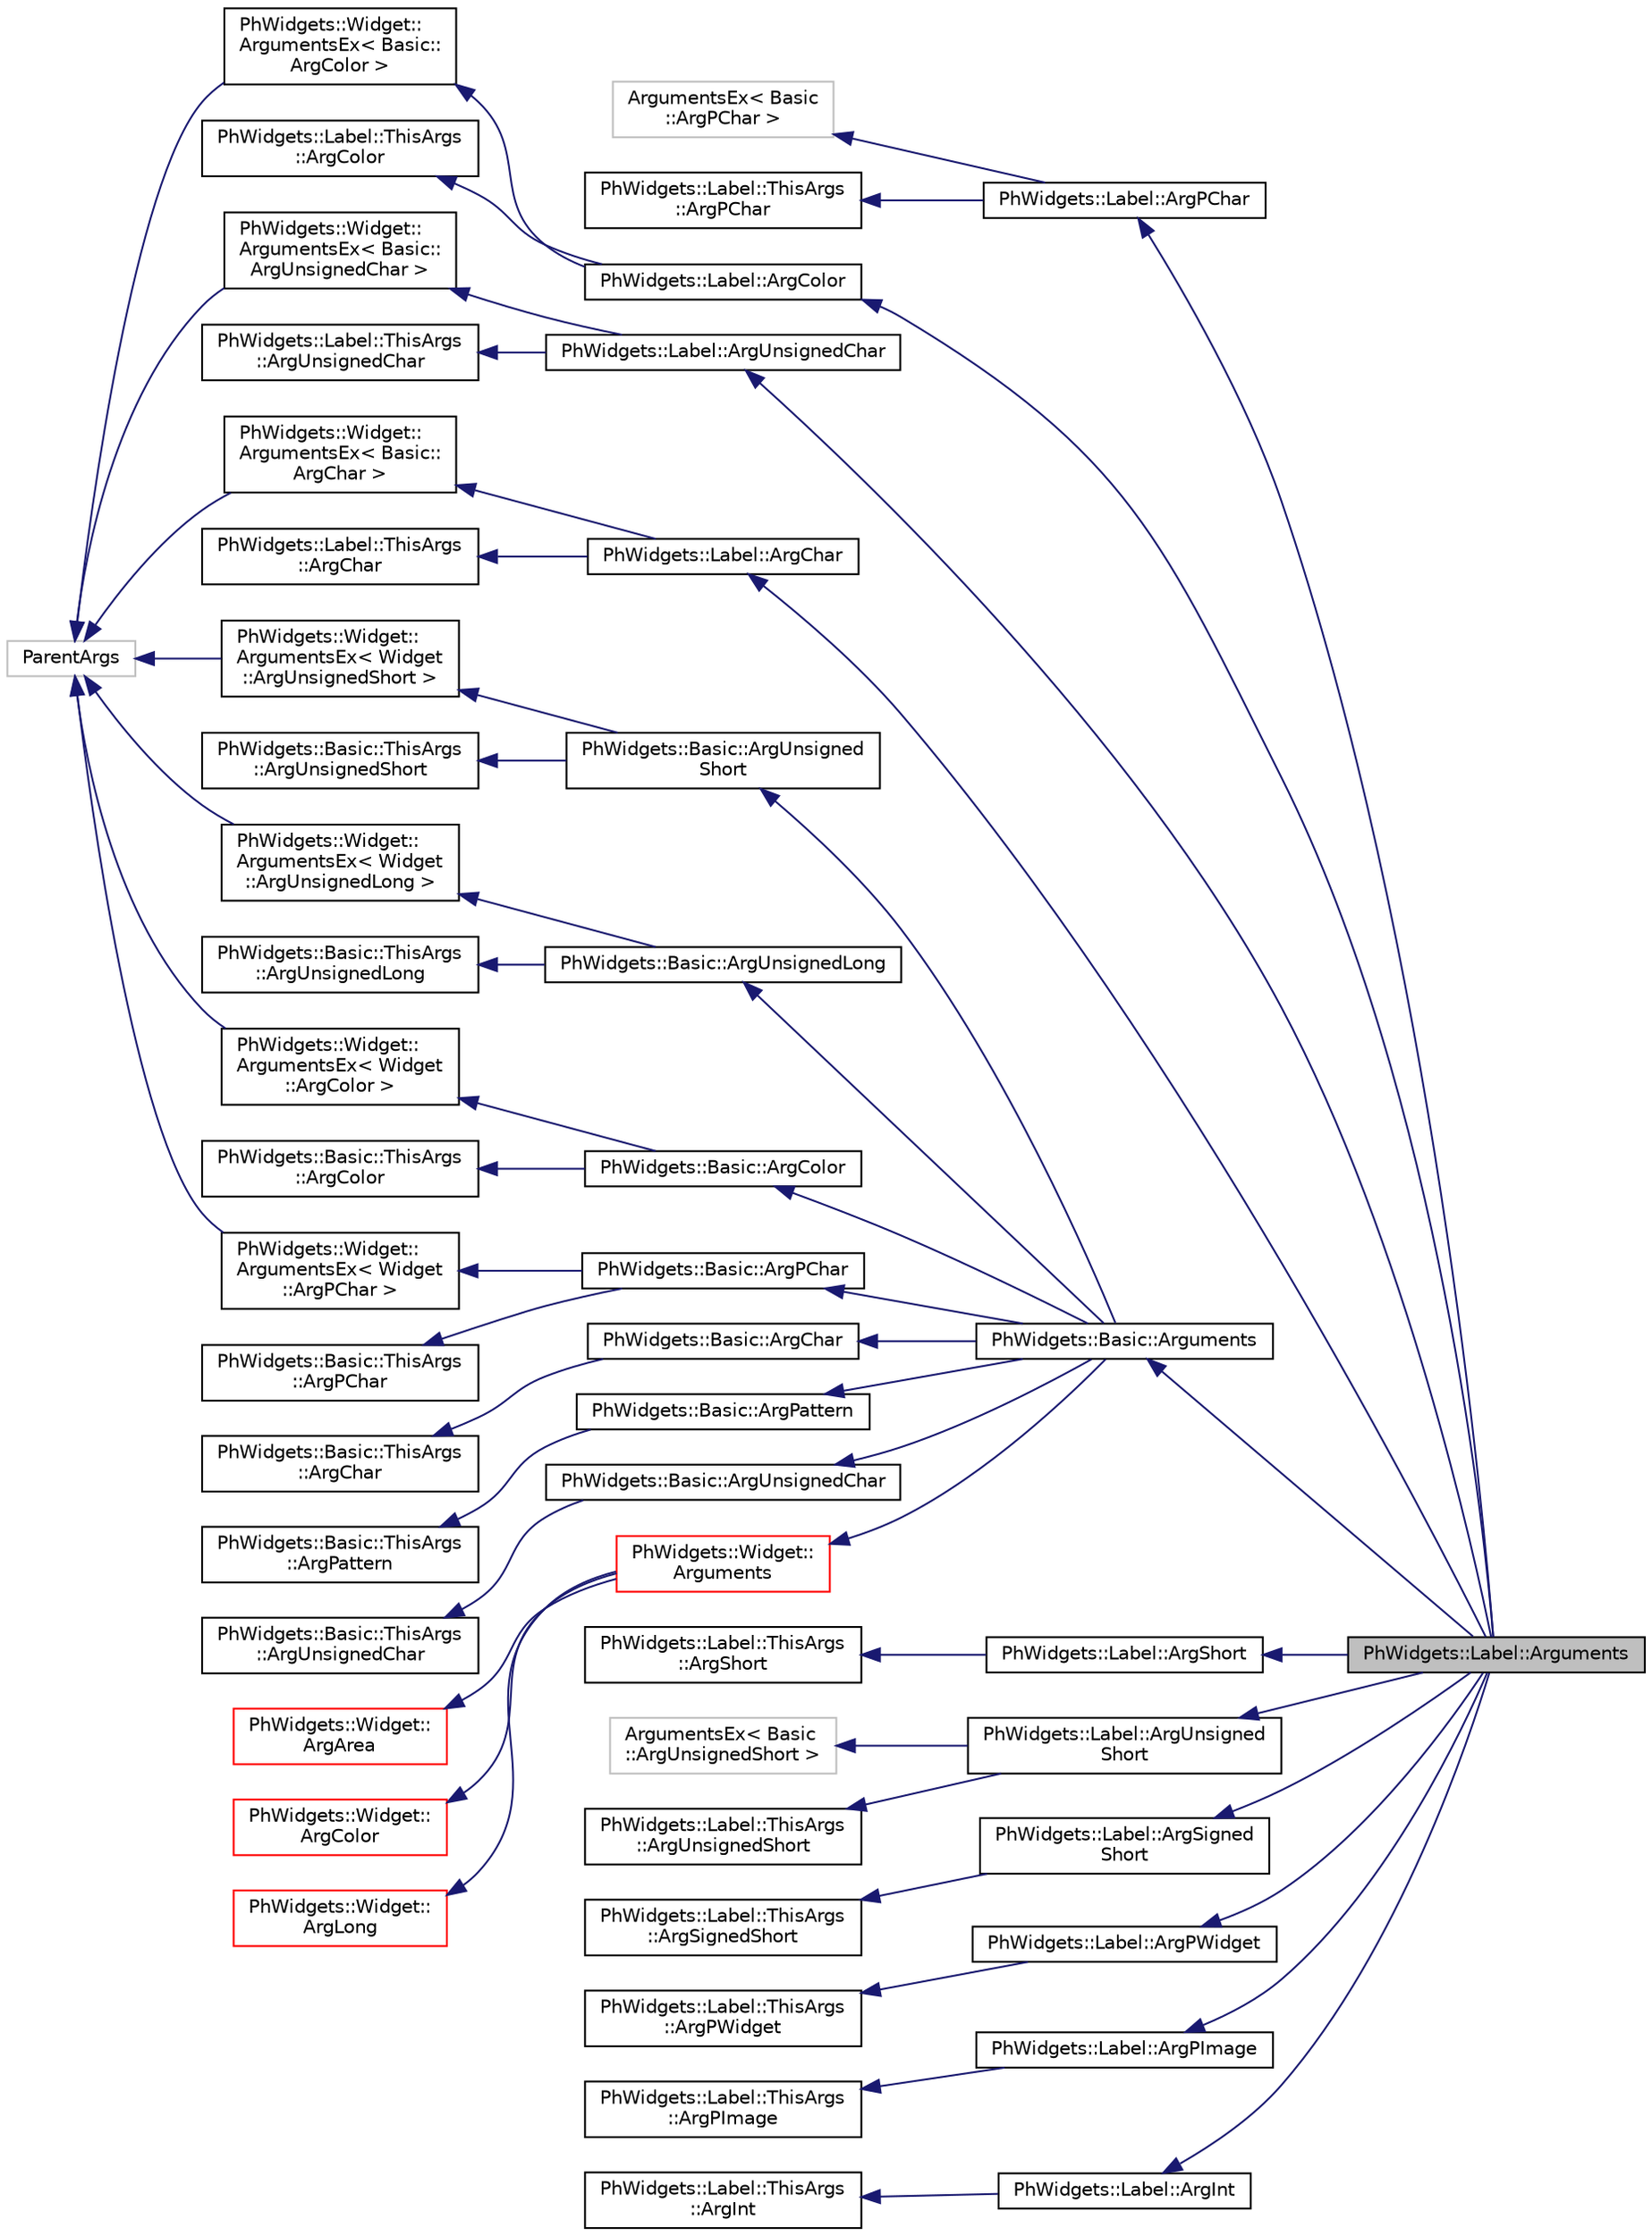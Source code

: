 digraph "PhWidgets::Label::Arguments"
{
  edge [fontname="Helvetica",fontsize="10",labelfontname="Helvetica",labelfontsize="10"];
  node [fontname="Helvetica",fontsize="10",shape=record];
  rankdir="LR";
  Node79 [label="PhWidgets::Label::Arguments",height=0.2,width=0.4,color="black", fillcolor="grey75", style="filled", fontcolor="black"];
  Node80 -> Node79 [dir="back",color="midnightblue",fontsize="10",style="solid",fontname="Helvetica"];
  Node80 [label="PhWidgets::Label::ArgPChar",height=0.2,width=0.4,color="black", fillcolor="white", style="filled",URL="$struct_ph_widgets_1_1_label_1_1_arg_p_char.html"];
  Node81 -> Node80 [dir="back",color="midnightblue",fontsize="10",style="solid",fontname="Helvetica"];
  Node81 [label="ArgumentsEx\< Basic\l::ArgPChar \>",height=0.2,width=0.4,color="grey75", fillcolor="white", style="filled"];
  Node82 -> Node80 [dir="back",color="midnightblue",fontsize="10",style="solid",fontname="Helvetica"];
  Node82 [label="PhWidgets::Label::ThisArgs\l::ArgPChar",height=0.2,width=0.4,color="black", fillcolor="white", style="filled",URL="$struct_ph_widgets_1_1_label_1_1_this_args_1_1_arg_p_char.html"];
  Node83 -> Node79 [dir="back",color="midnightblue",fontsize="10",style="solid",fontname="Helvetica"];
  Node83 [label="PhWidgets::Label::ArgColor",height=0.2,width=0.4,color="black", fillcolor="white", style="filled",URL="$struct_ph_widgets_1_1_label_1_1_arg_color.html"];
  Node84 -> Node83 [dir="back",color="midnightblue",fontsize="10",style="solid",fontname="Helvetica"];
  Node84 [label="PhWidgets::Widget::\lArgumentsEx\< Basic::\lArgColor \>",height=0.2,width=0.4,color="black", fillcolor="white", style="filled",URL="$struct_ph_widgets_1_1_widget_1_1_arguments_ex.html"];
  Node85 -> Node84 [dir="back",color="midnightblue",fontsize="10",style="solid",fontname="Helvetica"];
  Node85 [label="ParentArgs",height=0.2,width=0.4,color="grey75", fillcolor="white", style="filled"];
  Node86 -> Node83 [dir="back",color="midnightblue",fontsize="10",style="solid",fontname="Helvetica"];
  Node86 [label="PhWidgets::Label::ThisArgs\l::ArgColor",height=0.2,width=0.4,color="black", fillcolor="white", style="filled",URL="$struct_ph_widgets_1_1_label_1_1_this_args_1_1_arg_color.html"];
  Node87 -> Node79 [dir="back",color="midnightblue",fontsize="10",style="solid",fontname="Helvetica"];
  Node87 [label="PhWidgets::Label::ArgShort",height=0.2,width=0.4,color="black", fillcolor="white", style="filled",URL="$struct_ph_widgets_1_1_label_1_1_arg_short.html"];
  Node88 -> Node87 [dir="back",color="midnightblue",fontsize="10",style="solid",fontname="Helvetica"];
  Node88 [label="PhWidgets::Label::ThisArgs\l::ArgShort",height=0.2,width=0.4,color="black", fillcolor="white", style="filled",URL="$struct_ph_widgets_1_1_label_1_1_this_args_1_1_arg_short.html"];
  Node89 -> Node79 [dir="back",color="midnightblue",fontsize="10",style="solid",fontname="Helvetica"];
  Node89 [label="PhWidgets::Label::ArgUnsigned\lShort",height=0.2,width=0.4,color="black", fillcolor="white", style="filled",URL="$struct_ph_widgets_1_1_label_1_1_arg_unsigned_short.html"];
  Node90 -> Node89 [dir="back",color="midnightblue",fontsize="10",style="solid",fontname="Helvetica"];
  Node90 [label="ArgumentsEx\< Basic\l::ArgUnsignedShort \>",height=0.2,width=0.4,color="grey75", fillcolor="white", style="filled"];
  Node91 -> Node89 [dir="back",color="midnightblue",fontsize="10",style="solid",fontname="Helvetica"];
  Node91 [label="PhWidgets::Label::ThisArgs\l::ArgUnsignedShort",height=0.2,width=0.4,color="black", fillcolor="white", style="filled",URL="$struct_ph_widgets_1_1_label_1_1_this_args_1_1_arg_unsigned_short.html"];
  Node92 -> Node79 [dir="back",color="midnightblue",fontsize="10",style="solid",fontname="Helvetica"];
  Node92 [label="PhWidgets::Label::ArgSigned\lShort",height=0.2,width=0.4,color="black", fillcolor="white", style="filled",URL="$struct_ph_widgets_1_1_label_1_1_arg_signed_short.html"];
  Node93 -> Node92 [dir="back",color="midnightblue",fontsize="10",style="solid",fontname="Helvetica"];
  Node93 [label="PhWidgets::Label::ThisArgs\l::ArgSignedShort",height=0.2,width=0.4,color="black", fillcolor="white", style="filled",URL="$struct_ph_widgets_1_1_label_1_1_this_args_1_1_arg_signed_short.html"];
  Node94 -> Node79 [dir="back",color="midnightblue",fontsize="10",style="solid",fontname="Helvetica"];
  Node94 [label="PhWidgets::Label::ArgUnsignedChar",height=0.2,width=0.4,color="black", fillcolor="white", style="filled",URL="$struct_ph_widgets_1_1_label_1_1_arg_unsigned_char.html"];
  Node95 -> Node94 [dir="back",color="midnightblue",fontsize="10",style="solid",fontname="Helvetica"];
  Node95 [label="PhWidgets::Widget::\lArgumentsEx\< Basic::\lArgUnsignedChar \>",height=0.2,width=0.4,color="black", fillcolor="white", style="filled",URL="$struct_ph_widgets_1_1_widget_1_1_arguments_ex.html"];
  Node85 -> Node95 [dir="back",color="midnightblue",fontsize="10",style="solid",fontname="Helvetica"];
  Node96 -> Node94 [dir="back",color="midnightblue",fontsize="10",style="solid",fontname="Helvetica"];
  Node96 [label="PhWidgets::Label::ThisArgs\l::ArgUnsignedChar",height=0.2,width=0.4,color="black", fillcolor="white", style="filled",URL="$struct_ph_widgets_1_1_label_1_1_this_args_1_1_arg_unsigned_char.html"];
  Node97 -> Node79 [dir="back",color="midnightblue",fontsize="10",style="solid",fontname="Helvetica"];
  Node97 [label="PhWidgets::Label::ArgPWidget",height=0.2,width=0.4,color="black", fillcolor="white", style="filled",URL="$struct_ph_widgets_1_1_label_1_1_arg_p_widget.html"];
  Node98 -> Node97 [dir="back",color="midnightblue",fontsize="10",style="solid",fontname="Helvetica"];
  Node98 [label="PhWidgets::Label::ThisArgs\l::ArgPWidget",height=0.2,width=0.4,color="black", fillcolor="white", style="filled",URL="$struct_ph_widgets_1_1_label_1_1_this_args_1_1_arg_p_widget.html"];
  Node99 -> Node79 [dir="back",color="midnightblue",fontsize="10",style="solid",fontname="Helvetica"];
  Node99 [label="PhWidgets::Label::ArgChar",height=0.2,width=0.4,color="black", fillcolor="white", style="filled",URL="$struct_ph_widgets_1_1_label_1_1_arg_char.html"];
  Node100 -> Node99 [dir="back",color="midnightblue",fontsize="10",style="solid",fontname="Helvetica"];
  Node100 [label="PhWidgets::Widget::\lArgumentsEx\< Basic::\lArgChar \>",height=0.2,width=0.4,color="black", fillcolor="white", style="filled",URL="$struct_ph_widgets_1_1_widget_1_1_arguments_ex.html"];
  Node85 -> Node100 [dir="back",color="midnightblue",fontsize="10",style="solid",fontname="Helvetica"];
  Node101 -> Node99 [dir="back",color="midnightblue",fontsize="10",style="solid",fontname="Helvetica"];
  Node101 [label="PhWidgets::Label::ThisArgs\l::ArgChar",height=0.2,width=0.4,color="black", fillcolor="white", style="filled",URL="$struct_ph_widgets_1_1_label_1_1_this_args_1_1_arg_char.html"];
  Node102 -> Node79 [dir="back",color="midnightblue",fontsize="10",style="solid",fontname="Helvetica"];
  Node102 [label="PhWidgets::Label::ArgPImage",height=0.2,width=0.4,color="black", fillcolor="white", style="filled",URL="$struct_ph_widgets_1_1_label_1_1_arg_p_image.html"];
  Node103 -> Node102 [dir="back",color="midnightblue",fontsize="10",style="solid",fontname="Helvetica"];
  Node103 [label="PhWidgets::Label::ThisArgs\l::ArgPImage",height=0.2,width=0.4,color="black", fillcolor="white", style="filled",URL="$struct_ph_widgets_1_1_label_1_1_this_args_1_1_arg_p_image.html"];
  Node104 -> Node79 [dir="back",color="midnightblue",fontsize="10",style="solid",fontname="Helvetica"];
  Node104 [label="PhWidgets::Label::ArgInt",height=0.2,width=0.4,color="black", fillcolor="white", style="filled",URL="$struct_ph_widgets_1_1_label_1_1_arg_int.html"];
  Node105 -> Node104 [dir="back",color="midnightblue",fontsize="10",style="solid",fontname="Helvetica"];
  Node105 [label="PhWidgets::Label::ThisArgs\l::ArgInt",height=0.2,width=0.4,color="black", fillcolor="white", style="filled",URL="$struct_ph_widgets_1_1_label_1_1_this_args_1_1_arg_int.html"];
  Node106 -> Node79 [dir="back",color="midnightblue",fontsize="10",style="solid",fontname="Helvetica"];
  Node106 [label="PhWidgets::Basic::Arguments",height=0.2,width=0.4,color="black", fillcolor="white", style="filled",URL="$struct_ph_widgets_1_1_basic_1_1_arguments.html"];
  Node107 -> Node106 [dir="back",color="midnightblue",fontsize="10",style="solid",fontname="Helvetica"];
  Node107 [label="PhWidgets::Basic::ArgUnsigned\lShort",height=0.2,width=0.4,color="black", fillcolor="white", style="filled",URL="$struct_ph_widgets_1_1_basic_1_1_arg_unsigned_short.html"];
  Node108 -> Node107 [dir="back",color="midnightblue",fontsize="10",style="solid",fontname="Helvetica"];
  Node108 [label="PhWidgets::Widget::\lArgumentsEx\< Widget\l::ArgUnsignedShort \>",height=0.2,width=0.4,color="black", fillcolor="white", style="filled",URL="$struct_ph_widgets_1_1_widget_1_1_arguments_ex.html"];
  Node85 -> Node108 [dir="back",color="midnightblue",fontsize="10",style="solid",fontname="Helvetica"];
  Node109 -> Node107 [dir="back",color="midnightblue",fontsize="10",style="solid",fontname="Helvetica"];
  Node109 [label="PhWidgets::Basic::ThisArgs\l::ArgUnsignedShort",height=0.2,width=0.4,color="black", fillcolor="white", style="filled",URL="$struct_ph_widgets_1_1_basic_1_1_this_args_1_1_arg_unsigned_short.html"];
  Node110 -> Node106 [dir="back",color="midnightblue",fontsize="10",style="solid",fontname="Helvetica"];
  Node110 [label="PhWidgets::Basic::ArgUnsignedLong",height=0.2,width=0.4,color="black", fillcolor="white", style="filled",URL="$struct_ph_widgets_1_1_basic_1_1_arg_unsigned_long.html"];
  Node111 -> Node110 [dir="back",color="midnightblue",fontsize="10",style="solid",fontname="Helvetica"];
  Node111 [label="PhWidgets::Widget::\lArgumentsEx\< Widget\l::ArgUnsignedLong \>",height=0.2,width=0.4,color="black", fillcolor="white", style="filled",URL="$struct_ph_widgets_1_1_widget_1_1_arguments_ex.html"];
  Node85 -> Node111 [dir="back",color="midnightblue",fontsize="10",style="solid",fontname="Helvetica"];
  Node112 -> Node110 [dir="back",color="midnightblue",fontsize="10",style="solid",fontname="Helvetica"];
  Node112 [label="PhWidgets::Basic::ThisArgs\l::ArgUnsignedLong",height=0.2,width=0.4,color="black", fillcolor="white", style="filled",URL="$struct_ph_widgets_1_1_basic_1_1_this_args_1_1_arg_unsigned_long.html"];
  Node113 -> Node106 [dir="back",color="midnightblue",fontsize="10",style="solid",fontname="Helvetica"];
  Node113 [label="PhWidgets::Basic::ArgColor",height=0.2,width=0.4,color="black", fillcolor="white", style="filled",URL="$struct_ph_widgets_1_1_basic_1_1_arg_color.html"];
  Node114 -> Node113 [dir="back",color="midnightblue",fontsize="10",style="solid",fontname="Helvetica"];
  Node114 [label="PhWidgets::Widget::\lArgumentsEx\< Widget\l::ArgColor \>",height=0.2,width=0.4,color="black", fillcolor="white", style="filled",URL="$struct_ph_widgets_1_1_widget_1_1_arguments_ex.html"];
  Node85 -> Node114 [dir="back",color="midnightblue",fontsize="10",style="solid",fontname="Helvetica"];
  Node115 -> Node113 [dir="back",color="midnightblue",fontsize="10",style="solid",fontname="Helvetica"];
  Node115 [label="PhWidgets::Basic::ThisArgs\l::ArgColor",height=0.2,width=0.4,color="black", fillcolor="white", style="filled",URL="$struct_ph_widgets_1_1_basic_1_1_this_args_1_1_arg_color.html"];
  Node116 -> Node106 [dir="back",color="midnightblue",fontsize="10",style="solid",fontname="Helvetica"];
  Node116 [label="PhWidgets::Basic::ArgChar",height=0.2,width=0.4,color="black", fillcolor="white", style="filled",URL="$struct_ph_widgets_1_1_basic_1_1_arg_char.html"];
  Node117 -> Node116 [dir="back",color="midnightblue",fontsize="10",style="solid",fontname="Helvetica"];
  Node117 [label="PhWidgets::Basic::ThisArgs\l::ArgChar",height=0.2,width=0.4,color="black", fillcolor="white", style="filled",URL="$struct_ph_widgets_1_1_basic_1_1_this_args_1_1_arg_char.html"];
  Node118 -> Node106 [dir="back",color="midnightblue",fontsize="10",style="solid",fontname="Helvetica"];
  Node118 [label="PhWidgets::Basic::ArgPattern",height=0.2,width=0.4,color="black", fillcolor="white", style="filled",URL="$struct_ph_widgets_1_1_basic_1_1_arg_pattern.html"];
  Node119 -> Node118 [dir="back",color="midnightblue",fontsize="10",style="solid",fontname="Helvetica"];
  Node119 [label="PhWidgets::Basic::ThisArgs\l::ArgPattern",height=0.2,width=0.4,color="black", fillcolor="white", style="filled",URL="$struct_ph_widgets_1_1_basic_1_1_this_args_1_1_arg_pattern.html"];
  Node120 -> Node106 [dir="back",color="midnightblue",fontsize="10",style="solid",fontname="Helvetica"];
  Node120 [label="PhWidgets::Basic::ArgUnsignedChar",height=0.2,width=0.4,color="black", fillcolor="white", style="filled",URL="$struct_ph_widgets_1_1_basic_1_1_arg_unsigned_char.html"];
  Node121 -> Node120 [dir="back",color="midnightblue",fontsize="10",style="solid",fontname="Helvetica"];
  Node121 [label="PhWidgets::Basic::ThisArgs\l::ArgUnsignedChar",height=0.2,width=0.4,color="black", fillcolor="white", style="filled",URL="$struct_ph_widgets_1_1_basic_1_1_this_args_1_1_arg_unsigned_char.html"];
  Node122 -> Node106 [dir="back",color="midnightblue",fontsize="10",style="solid",fontname="Helvetica"];
  Node122 [label="PhWidgets::Basic::ArgPChar",height=0.2,width=0.4,color="black", fillcolor="white", style="filled",URL="$struct_ph_widgets_1_1_basic_1_1_arg_p_char.html"];
  Node123 -> Node122 [dir="back",color="midnightblue",fontsize="10",style="solid",fontname="Helvetica"];
  Node123 [label="PhWidgets::Widget::\lArgumentsEx\< Widget\l::ArgPChar \>",height=0.2,width=0.4,color="black", fillcolor="white", style="filled",URL="$struct_ph_widgets_1_1_widget_1_1_arguments_ex.html"];
  Node85 -> Node123 [dir="back",color="midnightblue",fontsize="10",style="solid",fontname="Helvetica"];
  Node124 -> Node122 [dir="back",color="midnightblue",fontsize="10",style="solid",fontname="Helvetica"];
  Node124 [label="PhWidgets::Basic::ThisArgs\l::ArgPChar",height=0.2,width=0.4,color="black", fillcolor="white", style="filled",URL="$struct_ph_widgets_1_1_basic_1_1_this_args_1_1_arg_p_char.html"];
  Node125 -> Node106 [dir="back",color="midnightblue",fontsize="10",style="solid",fontname="Helvetica"];
  Node125 [label="PhWidgets::Widget::\lArguments",height=0.2,width=0.4,color="red", fillcolor="white", style="filled",URL="$struct_ph_widgets_1_1_widget_1_1_arguments.html"];
  Node126 -> Node125 [dir="back",color="midnightblue",fontsize="10",style="solid",fontname="Helvetica"];
  Node126 [label="PhWidgets::Widget::\lArgArea",height=0.2,width=0.4,color="red", fillcolor="white", style="filled",URL="$struct_ph_widgets_1_1_widget_1_1_arg_area.html"];
  Node128 -> Node125 [dir="back",color="midnightblue",fontsize="10",style="solid",fontname="Helvetica"];
  Node128 [label="PhWidgets::Widget::\lArgColor",height=0.2,width=0.4,color="red", fillcolor="white", style="filled",URL="$struct_ph_widgets_1_1_widget_1_1_arg_color.html"];
  Node130 -> Node125 [dir="back",color="midnightblue",fontsize="10",style="solid",fontname="Helvetica"];
  Node130 [label="PhWidgets::Widget::\lArgLong",height=0.2,width=0.4,color="red", fillcolor="white", style="filled",URL="$struct_ph_widgets_1_1_widget_1_1_arg_long.html"];
}
